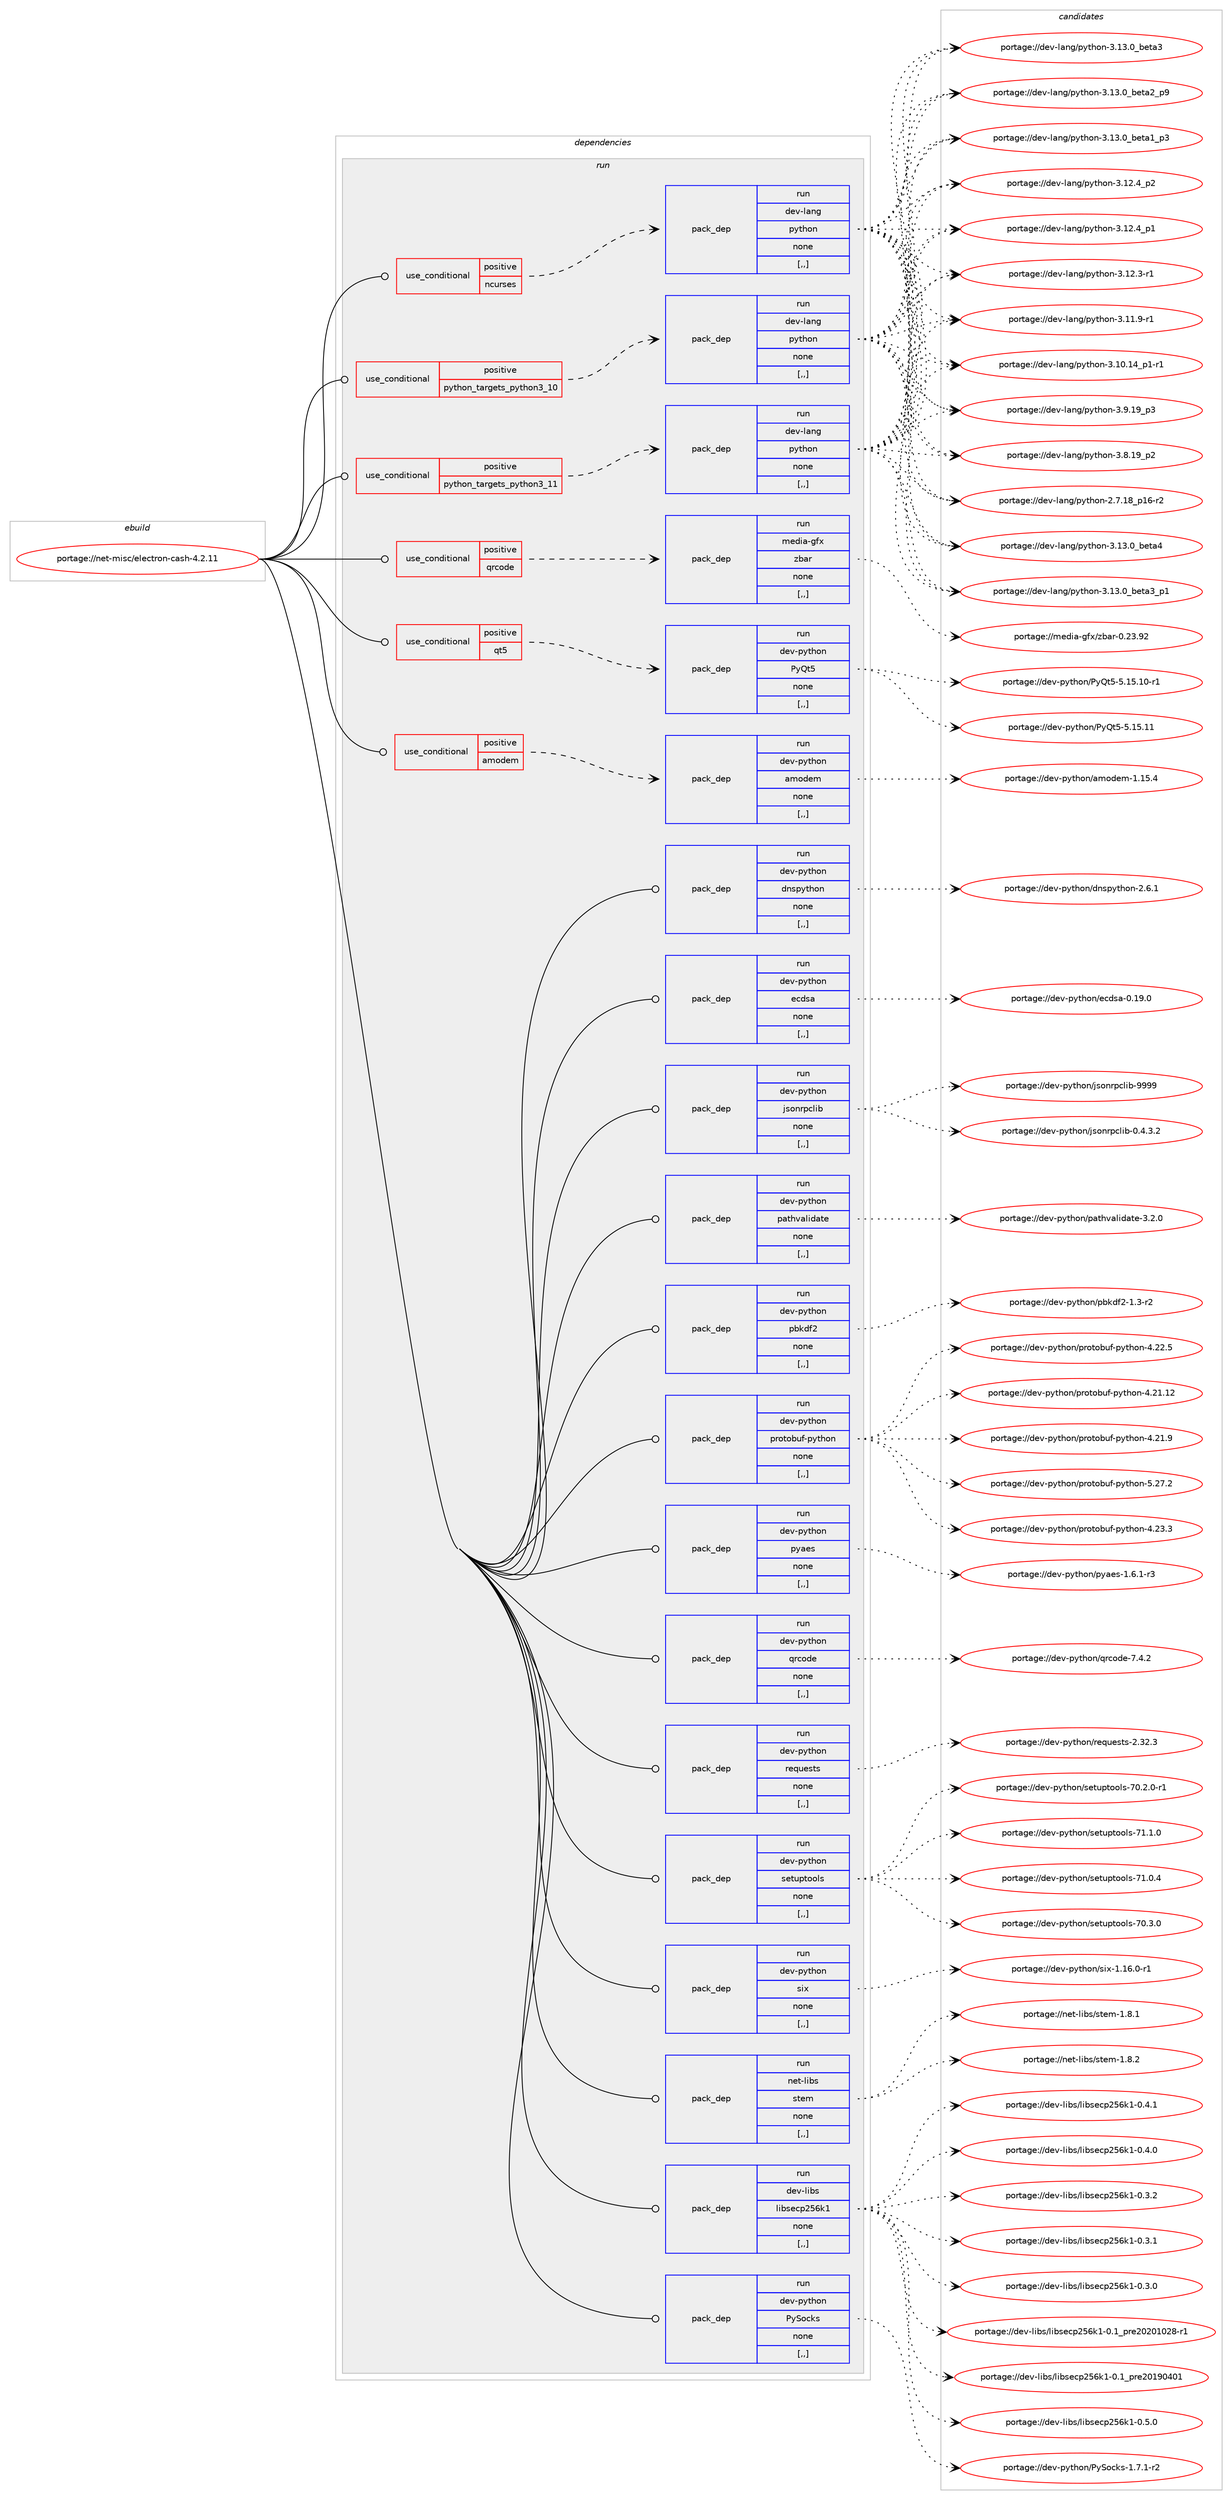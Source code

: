 digraph prolog {

# *************
# Graph options
# *************

newrank=true;
concentrate=true;
compound=true;
graph [rankdir=LR,fontname=Helvetica,fontsize=10,ranksep=1.5];#, ranksep=2.5, nodesep=0.2];
edge  [arrowhead=vee];
node  [fontname=Helvetica,fontsize=10];

# **********
# The ebuild
# **********

subgraph cluster_leftcol {
color=gray;
label=<<i>ebuild</i>>;
id [label="portage://net-misc/electron-cash-4.2.11", color=red, width=4, href="../net-misc/electron-cash-4.2.11.svg"];
}

# ****************
# The dependencies
# ****************

subgraph cluster_midcol {
color=gray;
label=<<i>dependencies</i>>;
subgraph cluster_compile {
fillcolor="#eeeeee";
style=filled;
label=<<i>compile</i>>;
}
subgraph cluster_compileandrun {
fillcolor="#eeeeee";
style=filled;
label=<<i>compile and run</i>>;
}
subgraph cluster_run {
fillcolor="#eeeeee";
style=filled;
label=<<i>run</i>>;
subgraph cond97257 {
dependency369635 [label=<<TABLE BORDER="0" CELLBORDER="1" CELLSPACING="0" CELLPADDING="4"><TR><TD ROWSPAN="3" CELLPADDING="10">use_conditional</TD></TR><TR><TD>positive</TD></TR><TR><TD>amodem</TD></TR></TABLE>>, shape=none, color=red];
subgraph pack269707 {
dependency369636 [label=<<TABLE BORDER="0" CELLBORDER="1" CELLSPACING="0" CELLPADDING="4" WIDTH="220"><TR><TD ROWSPAN="6" CELLPADDING="30">pack_dep</TD></TR><TR><TD WIDTH="110">run</TD></TR><TR><TD>dev-python</TD></TR><TR><TD>amodem</TD></TR><TR><TD>none</TD></TR><TR><TD>[,,]</TD></TR></TABLE>>, shape=none, color=blue];
}
dependency369635:e -> dependency369636:w [weight=20,style="dashed",arrowhead="vee"];
}
id:e -> dependency369635:w [weight=20,style="solid",arrowhead="odot"];
subgraph cond97258 {
dependency369637 [label=<<TABLE BORDER="0" CELLBORDER="1" CELLSPACING="0" CELLPADDING="4"><TR><TD ROWSPAN="3" CELLPADDING="10">use_conditional</TD></TR><TR><TD>positive</TD></TR><TR><TD>ncurses</TD></TR></TABLE>>, shape=none, color=red];
subgraph pack269708 {
dependency369638 [label=<<TABLE BORDER="0" CELLBORDER="1" CELLSPACING="0" CELLPADDING="4" WIDTH="220"><TR><TD ROWSPAN="6" CELLPADDING="30">pack_dep</TD></TR><TR><TD WIDTH="110">run</TD></TR><TR><TD>dev-lang</TD></TR><TR><TD>python</TD></TR><TR><TD>none</TD></TR><TR><TD>[,,]</TD></TR></TABLE>>, shape=none, color=blue];
}
dependency369637:e -> dependency369638:w [weight=20,style="dashed",arrowhead="vee"];
}
id:e -> dependency369637:w [weight=20,style="solid",arrowhead="odot"];
subgraph cond97259 {
dependency369639 [label=<<TABLE BORDER="0" CELLBORDER="1" CELLSPACING="0" CELLPADDING="4"><TR><TD ROWSPAN="3" CELLPADDING="10">use_conditional</TD></TR><TR><TD>positive</TD></TR><TR><TD>python_targets_python3_10</TD></TR></TABLE>>, shape=none, color=red];
subgraph pack269709 {
dependency369640 [label=<<TABLE BORDER="0" CELLBORDER="1" CELLSPACING="0" CELLPADDING="4" WIDTH="220"><TR><TD ROWSPAN="6" CELLPADDING="30">pack_dep</TD></TR><TR><TD WIDTH="110">run</TD></TR><TR><TD>dev-lang</TD></TR><TR><TD>python</TD></TR><TR><TD>none</TD></TR><TR><TD>[,,]</TD></TR></TABLE>>, shape=none, color=blue];
}
dependency369639:e -> dependency369640:w [weight=20,style="dashed",arrowhead="vee"];
}
id:e -> dependency369639:w [weight=20,style="solid",arrowhead="odot"];
subgraph cond97260 {
dependency369641 [label=<<TABLE BORDER="0" CELLBORDER="1" CELLSPACING="0" CELLPADDING="4"><TR><TD ROWSPAN="3" CELLPADDING="10">use_conditional</TD></TR><TR><TD>positive</TD></TR><TR><TD>python_targets_python3_11</TD></TR></TABLE>>, shape=none, color=red];
subgraph pack269710 {
dependency369642 [label=<<TABLE BORDER="0" CELLBORDER="1" CELLSPACING="0" CELLPADDING="4" WIDTH="220"><TR><TD ROWSPAN="6" CELLPADDING="30">pack_dep</TD></TR><TR><TD WIDTH="110">run</TD></TR><TR><TD>dev-lang</TD></TR><TR><TD>python</TD></TR><TR><TD>none</TD></TR><TR><TD>[,,]</TD></TR></TABLE>>, shape=none, color=blue];
}
dependency369641:e -> dependency369642:w [weight=20,style="dashed",arrowhead="vee"];
}
id:e -> dependency369641:w [weight=20,style="solid",arrowhead="odot"];
subgraph cond97261 {
dependency369643 [label=<<TABLE BORDER="0" CELLBORDER="1" CELLSPACING="0" CELLPADDING="4"><TR><TD ROWSPAN="3" CELLPADDING="10">use_conditional</TD></TR><TR><TD>positive</TD></TR><TR><TD>qrcode</TD></TR></TABLE>>, shape=none, color=red];
subgraph pack269711 {
dependency369644 [label=<<TABLE BORDER="0" CELLBORDER="1" CELLSPACING="0" CELLPADDING="4" WIDTH="220"><TR><TD ROWSPAN="6" CELLPADDING="30">pack_dep</TD></TR><TR><TD WIDTH="110">run</TD></TR><TR><TD>media-gfx</TD></TR><TR><TD>zbar</TD></TR><TR><TD>none</TD></TR><TR><TD>[,,]</TD></TR></TABLE>>, shape=none, color=blue];
}
dependency369643:e -> dependency369644:w [weight=20,style="dashed",arrowhead="vee"];
}
id:e -> dependency369643:w [weight=20,style="solid",arrowhead="odot"];
subgraph cond97262 {
dependency369645 [label=<<TABLE BORDER="0" CELLBORDER="1" CELLSPACING="0" CELLPADDING="4"><TR><TD ROWSPAN="3" CELLPADDING="10">use_conditional</TD></TR><TR><TD>positive</TD></TR><TR><TD>qt5</TD></TR></TABLE>>, shape=none, color=red];
subgraph pack269712 {
dependency369646 [label=<<TABLE BORDER="0" CELLBORDER="1" CELLSPACING="0" CELLPADDING="4" WIDTH="220"><TR><TD ROWSPAN="6" CELLPADDING="30">pack_dep</TD></TR><TR><TD WIDTH="110">run</TD></TR><TR><TD>dev-python</TD></TR><TR><TD>PyQt5</TD></TR><TR><TD>none</TD></TR><TR><TD>[,,]</TD></TR></TABLE>>, shape=none, color=blue];
}
dependency369645:e -> dependency369646:w [weight=20,style="dashed",arrowhead="vee"];
}
id:e -> dependency369645:w [weight=20,style="solid",arrowhead="odot"];
subgraph pack269713 {
dependency369647 [label=<<TABLE BORDER="0" CELLBORDER="1" CELLSPACING="0" CELLPADDING="4" WIDTH="220"><TR><TD ROWSPAN="6" CELLPADDING="30">pack_dep</TD></TR><TR><TD WIDTH="110">run</TD></TR><TR><TD>dev-libs</TD></TR><TR><TD>libsecp256k1</TD></TR><TR><TD>none</TD></TR><TR><TD>[,,]</TD></TR></TABLE>>, shape=none, color=blue];
}
id:e -> dependency369647:w [weight=20,style="solid",arrowhead="odot"];
subgraph pack269714 {
dependency369648 [label=<<TABLE BORDER="0" CELLBORDER="1" CELLSPACING="0" CELLPADDING="4" WIDTH="220"><TR><TD ROWSPAN="6" CELLPADDING="30">pack_dep</TD></TR><TR><TD WIDTH="110">run</TD></TR><TR><TD>dev-python</TD></TR><TR><TD>PySocks</TD></TR><TR><TD>none</TD></TR><TR><TD>[,,]</TD></TR></TABLE>>, shape=none, color=blue];
}
id:e -> dependency369648:w [weight=20,style="solid",arrowhead="odot"];
subgraph pack269715 {
dependency369649 [label=<<TABLE BORDER="0" CELLBORDER="1" CELLSPACING="0" CELLPADDING="4" WIDTH="220"><TR><TD ROWSPAN="6" CELLPADDING="30">pack_dep</TD></TR><TR><TD WIDTH="110">run</TD></TR><TR><TD>dev-python</TD></TR><TR><TD>dnspython</TD></TR><TR><TD>none</TD></TR><TR><TD>[,,]</TD></TR></TABLE>>, shape=none, color=blue];
}
id:e -> dependency369649:w [weight=20,style="solid",arrowhead="odot"];
subgraph pack269716 {
dependency369650 [label=<<TABLE BORDER="0" CELLBORDER="1" CELLSPACING="0" CELLPADDING="4" WIDTH="220"><TR><TD ROWSPAN="6" CELLPADDING="30">pack_dep</TD></TR><TR><TD WIDTH="110">run</TD></TR><TR><TD>dev-python</TD></TR><TR><TD>ecdsa</TD></TR><TR><TD>none</TD></TR><TR><TD>[,,]</TD></TR></TABLE>>, shape=none, color=blue];
}
id:e -> dependency369650:w [weight=20,style="solid",arrowhead="odot"];
subgraph pack269717 {
dependency369651 [label=<<TABLE BORDER="0" CELLBORDER="1" CELLSPACING="0" CELLPADDING="4" WIDTH="220"><TR><TD ROWSPAN="6" CELLPADDING="30">pack_dep</TD></TR><TR><TD WIDTH="110">run</TD></TR><TR><TD>dev-python</TD></TR><TR><TD>jsonrpclib</TD></TR><TR><TD>none</TD></TR><TR><TD>[,,]</TD></TR></TABLE>>, shape=none, color=blue];
}
id:e -> dependency369651:w [weight=20,style="solid",arrowhead="odot"];
subgraph pack269718 {
dependency369652 [label=<<TABLE BORDER="0" CELLBORDER="1" CELLSPACING="0" CELLPADDING="4" WIDTH="220"><TR><TD ROWSPAN="6" CELLPADDING="30">pack_dep</TD></TR><TR><TD WIDTH="110">run</TD></TR><TR><TD>dev-python</TD></TR><TR><TD>pathvalidate</TD></TR><TR><TD>none</TD></TR><TR><TD>[,,]</TD></TR></TABLE>>, shape=none, color=blue];
}
id:e -> dependency369652:w [weight=20,style="solid",arrowhead="odot"];
subgraph pack269719 {
dependency369653 [label=<<TABLE BORDER="0" CELLBORDER="1" CELLSPACING="0" CELLPADDING="4" WIDTH="220"><TR><TD ROWSPAN="6" CELLPADDING="30">pack_dep</TD></TR><TR><TD WIDTH="110">run</TD></TR><TR><TD>dev-python</TD></TR><TR><TD>pbkdf2</TD></TR><TR><TD>none</TD></TR><TR><TD>[,,]</TD></TR></TABLE>>, shape=none, color=blue];
}
id:e -> dependency369653:w [weight=20,style="solid",arrowhead="odot"];
subgraph pack269720 {
dependency369654 [label=<<TABLE BORDER="0" CELLBORDER="1" CELLSPACING="0" CELLPADDING="4" WIDTH="220"><TR><TD ROWSPAN="6" CELLPADDING="30">pack_dep</TD></TR><TR><TD WIDTH="110">run</TD></TR><TR><TD>dev-python</TD></TR><TR><TD>protobuf-python</TD></TR><TR><TD>none</TD></TR><TR><TD>[,,]</TD></TR></TABLE>>, shape=none, color=blue];
}
id:e -> dependency369654:w [weight=20,style="solid",arrowhead="odot"];
subgraph pack269721 {
dependency369655 [label=<<TABLE BORDER="0" CELLBORDER="1" CELLSPACING="0" CELLPADDING="4" WIDTH="220"><TR><TD ROWSPAN="6" CELLPADDING="30">pack_dep</TD></TR><TR><TD WIDTH="110">run</TD></TR><TR><TD>dev-python</TD></TR><TR><TD>pyaes</TD></TR><TR><TD>none</TD></TR><TR><TD>[,,]</TD></TR></TABLE>>, shape=none, color=blue];
}
id:e -> dependency369655:w [weight=20,style="solid",arrowhead="odot"];
subgraph pack269722 {
dependency369656 [label=<<TABLE BORDER="0" CELLBORDER="1" CELLSPACING="0" CELLPADDING="4" WIDTH="220"><TR><TD ROWSPAN="6" CELLPADDING="30">pack_dep</TD></TR><TR><TD WIDTH="110">run</TD></TR><TR><TD>dev-python</TD></TR><TR><TD>qrcode</TD></TR><TR><TD>none</TD></TR><TR><TD>[,,]</TD></TR></TABLE>>, shape=none, color=blue];
}
id:e -> dependency369656:w [weight=20,style="solid",arrowhead="odot"];
subgraph pack269723 {
dependency369657 [label=<<TABLE BORDER="0" CELLBORDER="1" CELLSPACING="0" CELLPADDING="4" WIDTH="220"><TR><TD ROWSPAN="6" CELLPADDING="30">pack_dep</TD></TR><TR><TD WIDTH="110">run</TD></TR><TR><TD>dev-python</TD></TR><TR><TD>requests</TD></TR><TR><TD>none</TD></TR><TR><TD>[,,]</TD></TR></TABLE>>, shape=none, color=blue];
}
id:e -> dependency369657:w [weight=20,style="solid",arrowhead="odot"];
subgraph pack269724 {
dependency369658 [label=<<TABLE BORDER="0" CELLBORDER="1" CELLSPACING="0" CELLPADDING="4" WIDTH="220"><TR><TD ROWSPAN="6" CELLPADDING="30">pack_dep</TD></TR><TR><TD WIDTH="110">run</TD></TR><TR><TD>dev-python</TD></TR><TR><TD>setuptools</TD></TR><TR><TD>none</TD></TR><TR><TD>[,,]</TD></TR></TABLE>>, shape=none, color=blue];
}
id:e -> dependency369658:w [weight=20,style="solid",arrowhead="odot"];
subgraph pack269725 {
dependency369659 [label=<<TABLE BORDER="0" CELLBORDER="1" CELLSPACING="0" CELLPADDING="4" WIDTH="220"><TR><TD ROWSPAN="6" CELLPADDING="30">pack_dep</TD></TR><TR><TD WIDTH="110">run</TD></TR><TR><TD>dev-python</TD></TR><TR><TD>six</TD></TR><TR><TD>none</TD></TR><TR><TD>[,,]</TD></TR></TABLE>>, shape=none, color=blue];
}
id:e -> dependency369659:w [weight=20,style="solid",arrowhead="odot"];
subgraph pack269726 {
dependency369660 [label=<<TABLE BORDER="0" CELLBORDER="1" CELLSPACING="0" CELLPADDING="4" WIDTH="220"><TR><TD ROWSPAN="6" CELLPADDING="30">pack_dep</TD></TR><TR><TD WIDTH="110">run</TD></TR><TR><TD>net-libs</TD></TR><TR><TD>stem</TD></TR><TR><TD>none</TD></TR><TR><TD>[,,]</TD></TR></TABLE>>, shape=none, color=blue];
}
id:e -> dependency369660:w [weight=20,style="solid",arrowhead="odot"];
}
}

# **************
# The candidates
# **************

subgraph cluster_choices {
rank=same;
color=gray;
label=<<i>candidates</i>>;

subgraph choice269707 {
color=black;
nodesep=1;
choice10010111845112121116104111110479710911110010110945494649534652 [label="portage://dev-python/amodem-1.15.4", color=red, width=4,href="../dev-python/amodem-1.15.4.svg"];
dependency369636:e -> choice10010111845112121116104111110479710911110010110945494649534652:w [style=dotted,weight="100"];
}
subgraph choice269708 {
color=black;
nodesep=1;
choice1001011184510897110103471121211161041111104551464951464895981011169752 [label="portage://dev-lang/python-3.13.0_beta4", color=red, width=4,href="../dev-lang/python-3.13.0_beta4.svg"];
choice10010111845108971101034711212111610411111045514649514648959810111697519511249 [label="portage://dev-lang/python-3.13.0_beta3_p1", color=red, width=4,href="../dev-lang/python-3.13.0_beta3_p1.svg"];
choice1001011184510897110103471121211161041111104551464951464895981011169751 [label="portage://dev-lang/python-3.13.0_beta3", color=red, width=4,href="../dev-lang/python-3.13.0_beta3.svg"];
choice10010111845108971101034711212111610411111045514649514648959810111697509511257 [label="portage://dev-lang/python-3.13.0_beta2_p9", color=red, width=4,href="../dev-lang/python-3.13.0_beta2_p9.svg"];
choice10010111845108971101034711212111610411111045514649514648959810111697499511251 [label="portage://dev-lang/python-3.13.0_beta1_p3", color=red, width=4,href="../dev-lang/python-3.13.0_beta1_p3.svg"];
choice100101118451089711010347112121116104111110455146495046529511250 [label="portage://dev-lang/python-3.12.4_p2", color=red, width=4,href="../dev-lang/python-3.12.4_p2.svg"];
choice100101118451089711010347112121116104111110455146495046529511249 [label="portage://dev-lang/python-3.12.4_p1", color=red, width=4,href="../dev-lang/python-3.12.4_p1.svg"];
choice100101118451089711010347112121116104111110455146495046514511449 [label="portage://dev-lang/python-3.12.3-r1", color=red, width=4,href="../dev-lang/python-3.12.3-r1.svg"];
choice100101118451089711010347112121116104111110455146494946574511449 [label="portage://dev-lang/python-3.11.9-r1", color=red, width=4,href="../dev-lang/python-3.11.9-r1.svg"];
choice100101118451089711010347112121116104111110455146494846495295112494511449 [label="portage://dev-lang/python-3.10.14_p1-r1", color=red, width=4,href="../dev-lang/python-3.10.14_p1-r1.svg"];
choice100101118451089711010347112121116104111110455146574649579511251 [label="portage://dev-lang/python-3.9.19_p3", color=red, width=4,href="../dev-lang/python-3.9.19_p3.svg"];
choice100101118451089711010347112121116104111110455146564649579511250 [label="portage://dev-lang/python-3.8.19_p2", color=red, width=4,href="../dev-lang/python-3.8.19_p2.svg"];
choice100101118451089711010347112121116104111110455046554649569511249544511450 [label="portage://dev-lang/python-2.7.18_p16-r2", color=red, width=4,href="../dev-lang/python-2.7.18_p16-r2.svg"];
dependency369638:e -> choice1001011184510897110103471121211161041111104551464951464895981011169752:w [style=dotted,weight="100"];
dependency369638:e -> choice10010111845108971101034711212111610411111045514649514648959810111697519511249:w [style=dotted,weight="100"];
dependency369638:e -> choice1001011184510897110103471121211161041111104551464951464895981011169751:w [style=dotted,weight="100"];
dependency369638:e -> choice10010111845108971101034711212111610411111045514649514648959810111697509511257:w [style=dotted,weight="100"];
dependency369638:e -> choice10010111845108971101034711212111610411111045514649514648959810111697499511251:w [style=dotted,weight="100"];
dependency369638:e -> choice100101118451089711010347112121116104111110455146495046529511250:w [style=dotted,weight="100"];
dependency369638:e -> choice100101118451089711010347112121116104111110455146495046529511249:w [style=dotted,weight="100"];
dependency369638:e -> choice100101118451089711010347112121116104111110455146495046514511449:w [style=dotted,weight="100"];
dependency369638:e -> choice100101118451089711010347112121116104111110455146494946574511449:w [style=dotted,weight="100"];
dependency369638:e -> choice100101118451089711010347112121116104111110455146494846495295112494511449:w [style=dotted,weight="100"];
dependency369638:e -> choice100101118451089711010347112121116104111110455146574649579511251:w [style=dotted,weight="100"];
dependency369638:e -> choice100101118451089711010347112121116104111110455146564649579511250:w [style=dotted,weight="100"];
dependency369638:e -> choice100101118451089711010347112121116104111110455046554649569511249544511450:w [style=dotted,weight="100"];
}
subgraph choice269709 {
color=black;
nodesep=1;
choice1001011184510897110103471121211161041111104551464951464895981011169752 [label="portage://dev-lang/python-3.13.0_beta4", color=red, width=4,href="../dev-lang/python-3.13.0_beta4.svg"];
choice10010111845108971101034711212111610411111045514649514648959810111697519511249 [label="portage://dev-lang/python-3.13.0_beta3_p1", color=red, width=4,href="../dev-lang/python-3.13.0_beta3_p1.svg"];
choice1001011184510897110103471121211161041111104551464951464895981011169751 [label="portage://dev-lang/python-3.13.0_beta3", color=red, width=4,href="../dev-lang/python-3.13.0_beta3.svg"];
choice10010111845108971101034711212111610411111045514649514648959810111697509511257 [label="portage://dev-lang/python-3.13.0_beta2_p9", color=red, width=4,href="../dev-lang/python-3.13.0_beta2_p9.svg"];
choice10010111845108971101034711212111610411111045514649514648959810111697499511251 [label="portage://dev-lang/python-3.13.0_beta1_p3", color=red, width=4,href="../dev-lang/python-3.13.0_beta1_p3.svg"];
choice100101118451089711010347112121116104111110455146495046529511250 [label="portage://dev-lang/python-3.12.4_p2", color=red, width=4,href="../dev-lang/python-3.12.4_p2.svg"];
choice100101118451089711010347112121116104111110455146495046529511249 [label="portage://dev-lang/python-3.12.4_p1", color=red, width=4,href="../dev-lang/python-3.12.4_p1.svg"];
choice100101118451089711010347112121116104111110455146495046514511449 [label="portage://dev-lang/python-3.12.3-r1", color=red, width=4,href="../dev-lang/python-3.12.3-r1.svg"];
choice100101118451089711010347112121116104111110455146494946574511449 [label="portage://dev-lang/python-3.11.9-r1", color=red, width=4,href="../dev-lang/python-3.11.9-r1.svg"];
choice100101118451089711010347112121116104111110455146494846495295112494511449 [label="portage://dev-lang/python-3.10.14_p1-r1", color=red, width=4,href="../dev-lang/python-3.10.14_p1-r1.svg"];
choice100101118451089711010347112121116104111110455146574649579511251 [label="portage://dev-lang/python-3.9.19_p3", color=red, width=4,href="../dev-lang/python-3.9.19_p3.svg"];
choice100101118451089711010347112121116104111110455146564649579511250 [label="portage://dev-lang/python-3.8.19_p2", color=red, width=4,href="../dev-lang/python-3.8.19_p2.svg"];
choice100101118451089711010347112121116104111110455046554649569511249544511450 [label="portage://dev-lang/python-2.7.18_p16-r2", color=red, width=4,href="../dev-lang/python-2.7.18_p16-r2.svg"];
dependency369640:e -> choice1001011184510897110103471121211161041111104551464951464895981011169752:w [style=dotted,weight="100"];
dependency369640:e -> choice10010111845108971101034711212111610411111045514649514648959810111697519511249:w [style=dotted,weight="100"];
dependency369640:e -> choice1001011184510897110103471121211161041111104551464951464895981011169751:w [style=dotted,weight="100"];
dependency369640:e -> choice10010111845108971101034711212111610411111045514649514648959810111697509511257:w [style=dotted,weight="100"];
dependency369640:e -> choice10010111845108971101034711212111610411111045514649514648959810111697499511251:w [style=dotted,weight="100"];
dependency369640:e -> choice100101118451089711010347112121116104111110455146495046529511250:w [style=dotted,weight="100"];
dependency369640:e -> choice100101118451089711010347112121116104111110455146495046529511249:w [style=dotted,weight="100"];
dependency369640:e -> choice100101118451089711010347112121116104111110455146495046514511449:w [style=dotted,weight="100"];
dependency369640:e -> choice100101118451089711010347112121116104111110455146494946574511449:w [style=dotted,weight="100"];
dependency369640:e -> choice100101118451089711010347112121116104111110455146494846495295112494511449:w [style=dotted,weight="100"];
dependency369640:e -> choice100101118451089711010347112121116104111110455146574649579511251:w [style=dotted,weight="100"];
dependency369640:e -> choice100101118451089711010347112121116104111110455146564649579511250:w [style=dotted,weight="100"];
dependency369640:e -> choice100101118451089711010347112121116104111110455046554649569511249544511450:w [style=dotted,weight="100"];
}
subgraph choice269710 {
color=black;
nodesep=1;
choice1001011184510897110103471121211161041111104551464951464895981011169752 [label="portage://dev-lang/python-3.13.0_beta4", color=red, width=4,href="../dev-lang/python-3.13.0_beta4.svg"];
choice10010111845108971101034711212111610411111045514649514648959810111697519511249 [label="portage://dev-lang/python-3.13.0_beta3_p1", color=red, width=4,href="../dev-lang/python-3.13.0_beta3_p1.svg"];
choice1001011184510897110103471121211161041111104551464951464895981011169751 [label="portage://dev-lang/python-3.13.0_beta3", color=red, width=4,href="../dev-lang/python-3.13.0_beta3.svg"];
choice10010111845108971101034711212111610411111045514649514648959810111697509511257 [label="portage://dev-lang/python-3.13.0_beta2_p9", color=red, width=4,href="../dev-lang/python-3.13.0_beta2_p9.svg"];
choice10010111845108971101034711212111610411111045514649514648959810111697499511251 [label="portage://dev-lang/python-3.13.0_beta1_p3", color=red, width=4,href="../dev-lang/python-3.13.0_beta1_p3.svg"];
choice100101118451089711010347112121116104111110455146495046529511250 [label="portage://dev-lang/python-3.12.4_p2", color=red, width=4,href="../dev-lang/python-3.12.4_p2.svg"];
choice100101118451089711010347112121116104111110455146495046529511249 [label="portage://dev-lang/python-3.12.4_p1", color=red, width=4,href="../dev-lang/python-3.12.4_p1.svg"];
choice100101118451089711010347112121116104111110455146495046514511449 [label="portage://dev-lang/python-3.12.3-r1", color=red, width=4,href="../dev-lang/python-3.12.3-r1.svg"];
choice100101118451089711010347112121116104111110455146494946574511449 [label="portage://dev-lang/python-3.11.9-r1", color=red, width=4,href="../dev-lang/python-3.11.9-r1.svg"];
choice100101118451089711010347112121116104111110455146494846495295112494511449 [label="portage://dev-lang/python-3.10.14_p1-r1", color=red, width=4,href="../dev-lang/python-3.10.14_p1-r1.svg"];
choice100101118451089711010347112121116104111110455146574649579511251 [label="portage://dev-lang/python-3.9.19_p3", color=red, width=4,href="../dev-lang/python-3.9.19_p3.svg"];
choice100101118451089711010347112121116104111110455146564649579511250 [label="portage://dev-lang/python-3.8.19_p2", color=red, width=4,href="../dev-lang/python-3.8.19_p2.svg"];
choice100101118451089711010347112121116104111110455046554649569511249544511450 [label="portage://dev-lang/python-2.7.18_p16-r2", color=red, width=4,href="../dev-lang/python-2.7.18_p16-r2.svg"];
dependency369642:e -> choice1001011184510897110103471121211161041111104551464951464895981011169752:w [style=dotted,weight="100"];
dependency369642:e -> choice10010111845108971101034711212111610411111045514649514648959810111697519511249:w [style=dotted,weight="100"];
dependency369642:e -> choice1001011184510897110103471121211161041111104551464951464895981011169751:w [style=dotted,weight="100"];
dependency369642:e -> choice10010111845108971101034711212111610411111045514649514648959810111697509511257:w [style=dotted,weight="100"];
dependency369642:e -> choice10010111845108971101034711212111610411111045514649514648959810111697499511251:w [style=dotted,weight="100"];
dependency369642:e -> choice100101118451089711010347112121116104111110455146495046529511250:w [style=dotted,weight="100"];
dependency369642:e -> choice100101118451089711010347112121116104111110455146495046529511249:w [style=dotted,weight="100"];
dependency369642:e -> choice100101118451089711010347112121116104111110455146495046514511449:w [style=dotted,weight="100"];
dependency369642:e -> choice100101118451089711010347112121116104111110455146494946574511449:w [style=dotted,weight="100"];
dependency369642:e -> choice100101118451089711010347112121116104111110455146494846495295112494511449:w [style=dotted,weight="100"];
dependency369642:e -> choice100101118451089711010347112121116104111110455146574649579511251:w [style=dotted,weight="100"];
dependency369642:e -> choice100101118451089711010347112121116104111110455146564649579511250:w [style=dotted,weight="100"];
dependency369642:e -> choice100101118451089711010347112121116104111110455046554649569511249544511450:w [style=dotted,weight="100"];
}
subgraph choice269711 {
color=black;
nodesep=1;
choice10910110010597451031021204712298971144548465051465750 [label="portage://media-gfx/zbar-0.23.92", color=red, width=4,href="../media-gfx/zbar-0.23.92.svg"];
dependency369644:e -> choice10910110010597451031021204712298971144548465051465750:w [style=dotted,weight="100"];
}
subgraph choice269712 {
color=black;
nodesep=1;
choice10010111845112121116104111110478012181116534553464953464949 [label="portage://dev-python/PyQt5-5.15.11", color=red, width=4,href="../dev-python/PyQt5-5.15.11.svg"];
choice100101118451121211161041111104780121811165345534649534649484511449 [label="portage://dev-python/PyQt5-5.15.10-r1", color=red, width=4,href="../dev-python/PyQt5-5.15.10-r1.svg"];
dependency369646:e -> choice10010111845112121116104111110478012181116534553464953464949:w [style=dotted,weight="100"];
dependency369646:e -> choice100101118451121211161041111104780121811165345534649534649484511449:w [style=dotted,weight="100"];
}
subgraph choice269713 {
color=black;
nodesep=1;
choice100101118451081059811547108105981151019911250535410749454846534648 [label="portage://dev-libs/libsecp256k1-0.5.0", color=red, width=4,href="../dev-libs/libsecp256k1-0.5.0.svg"];
choice100101118451081059811547108105981151019911250535410749454846524649 [label="portage://dev-libs/libsecp256k1-0.4.1", color=red, width=4,href="../dev-libs/libsecp256k1-0.4.1.svg"];
choice100101118451081059811547108105981151019911250535410749454846524648 [label="portage://dev-libs/libsecp256k1-0.4.0", color=red, width=4,href="../dev-libs/libsecp256k1-0.4.0.svg"];
choice100101118451081059811547108105981151019911250535410749454846514650 [label="portage://dev-libs/libsecp256k1-0.3.2", color=red, width=4,href="../dev-libs/libsecp256k1-0.3.2.svg"];
choice100101118451081059811547108105981151019911250535410749454846514649 [label="portage://dev-libs/libsecp256k1-0.3.1", color=red, width=4,href="../dev-libs/libsecp256k1-0.3.1.svg"];
choice100101118451081059811547108105981151019911250535410749454846514648 [label="portage://dev-libs/libsecp256k1-0.3.0", color=red, width=4,href="../dev-libs/libsecp256k1-0.3.0.svg"];
choice100101118451081059811547108105981151019911250535410749454846499511211410150485048494850564511449 [label="portage://dev-libs/libsecp256k1-0.1_pre20201028-r1", color=red, width=4,href="../dev-libs/libsecp256k1-0.1_pre20201028-r1.svg"];
choice10010111845108105981154710810598115101991125053541074945484649951121141015048495748524849 [label="portage://dev-libs/libsecp256k1-0.1_pre20190401", color=red, width=4,href="../dev-libs/libsecp256k1-0.1_pre20190401.svg"];
dependency369647:e -> choice100101118451081059811547108105981151019911250535410749454846534648:w [style=dotted,weight="100"];
dependency369647:e -> choice100101118451081059811547108105981151019911250535410749454846524649:w [style=dotted,weight="100"];
dependency369647:e -> choice100101118451081059811547108105981151019911250535410749454846524648:w [style=dotted,weight="100"];
dependency369647:e -> choice100101118451081059811547108105981151019911250535410749454846514650:w [style=dotted,weight="100"];
dependency369647:e -> choice100101118451081059811547108105981151019911250535410749454846514649:w [style=dotted,weight="100"];
dependency369647:e -> choice100101118451081059811547108105981151019911250535410749454846514648:w [style=dotted,weight="100"];
dependency369647:e -> choice100101118451081059811547108105981151019911250535410749454846499511211410150485048494850564511449:w [style=dotted,weight="100"];
dependency369647:e -> choice10010111845108105981154710810598115101991125053541074945484649951121141015048495748524849:w [style=dotted,weight="100"];
}
subgraph choice269714 {
color=black;
nodesep=1;
choice10010111845112121116104111110478012183111991071154549465546494511450 [label="portage://dev-python/PySocks-1.7.1-r2", color=red, width=4,href="../dev-python/PySocks-1.7.1-r2.svg"];
dependency369648:e -> choice10010111845112121116104111110478012183111991071154549465546494511450:w [style=dotted,weight="100"];
}
subgraph choice269715 {
color=black;
nodesep=1;
choice1001011184511212111610411111047100110115112121116104111110455046544649 [label="portage://dev-python/dnspython-2.6.1", color=red, width=4,href="../dev-python/dnspython-2.6.1.svg"];
dependency369649:e -> choice1001011184511212111610411111047100110115112121116104111110455046544649:w [style=dotted,weight="100"];
}
subgraph choice269716 {
color=black;
nodesep=1;
choice1001011184511212111610411111047101991001159745484649574648 [label="portage://dev-python/ecdsa-0.19.0", color=red, width=4,href="../dev-python/ecdsa-0.19.0.svg"];
dependency369650:e -> choice1001011184511212111610411111047101991001159745484649574648:w [style=dotted,weight="100"];
}
subgraph choice269717 {
color=black;
nodesep=1;
choice100101118451121211161041111104710611511111011411299108105984557575757 [label="portage://dev-python/jsonrpclib-9999", color=red, width=4,href="../dev-python/jsonrpclib-9999.svg"];
choice100101118451121211161041111104710611511111011411299108105984548465246514650 [label="portage://dev-python/jsonrpclib-0.4.3.2", color=red, width=4,href="../dev-python/jsonrpclib-0.4.3.2.svg"];
dependency369651:e -> choice100101118451121211161041111104710611511111011411299108105984557575757:w [style=dotted,weight="100"];
dependency369651:e -> choice100101118451121211161041111104710611511111011411299108105984548465246514650:w [style=dotted,weight="100"];
}
subgraph choice269718 {
color=black;
nodesep=1;
choice1001011184511212111610411111047112971161041189710810510097116101455146504648 [label="portage://dev-python/pathvalidate-3.2.0", color=red, width=4,href="../dev-python/pathvalidate-3.2.0.svg"];
dependency369652:e -> choice1001011184511212111610411111047112971161041189710810510097116101455146504648:w [style=dotted,weight="100"];
}
subgraph choice269719 {
color=black;
nodesep=1;
choice10010111845112121116104111110471129810710010250454946514511450 [label="portage://dev-python/pbkdf2-1.3-r2", color=red, width=4,href="../dev-python/pbkdf2-1.3-r2.svg"];
dependency369653:e -> choice10010111845112121116104111110471129810710010250454946514511450:w [style=dotted,weight="100"];
}
subgraph choice269720 {
color=black;
nodesep=1;
choice1001011184511212111610411111047112114111116111981171024511212111610411111045534650554650 [label="portage://dev-python/protobuf-python-5.27.2", color=red, width=4,href="../dev-python/protobuf-python-5.27.2.svg"];
choice1001011184511212111610411111047112114111116111981171024511212111610411111045524650514651 [label="portage://dev-python/protobuf-python-4.23.3", color=red, width=4,href="../dev-python/protobuf-python-4.23.3.svg"];
choice1001011184511212111610411111047112114111116111981171024511212111610411111045524650504653 [label="portage://dev-python/protobuf-python-4.22.5", color=red, width=4,href="../dev-python/protobuf-python-4.22.5.svg"];
choice100101118451121211161041111104711211411111611198117102451121211161041111104552465049464950 [label="portage://dev-python/protobuf-python-4.21.12", color=red, width=4,href="../dev-python/protobuf-python-4.21.12.svg"];
choice1001011184511212111610411111047112114111116111981171024511212111610411111045524650494657 [label="portage://dev-python/protobuf-python-4.21.9", color=red, width=4,href="../dev-python/protobuf-python-4.21.9.svg"];
dependency369654:e -> choice1001011184511212111610411111047112114111116111981171024511212111610411111045534650554650:w [style=dotted,weight="100"];
dependency369654:e -> choice1001011184511212111610411111047112114111116111981171024511212111610411111045524650514651:w [style=dotted,weight="100"];
dependency369654:e -> choice1001011184511212111610411111047112114111116111981171024511212111610411111045524650504653:w [style=dotted,weight="100"];
dependency369654:e -> choice100101118451121211161041111104711211411111611198117102451121211161041111104552465049464950:w [style=dotted,weight="100"];
dependency369654:e -> choice1001011184511212111610411111047112114111116111981171024511212111610411111045524650494657:w [style=dotted,weight="100"];
}
subgraph choice269721 {
color=black;
nodesep=1;
choice1001011184511212111610411111047112121971011154549465446494511451 [label="portage://dev-python/pyaes-1.6.1-r3", color=red, width=4,href="../dev-python/pyaes-1.6.1-r3.svg"];
dependency369655:e -> choice1001011184511212111610411111047112121971011154549465446494511451:w [style=dotted,weight="100"];
}
subgraph choice269722 {
color=black;
nodesep=1;
choice100101118451121211161041111104711311499111100101455546524650 [label="portage://dev-python/qrcode-7.4.2", color=red, width=4,href="../dev-python/qrcode-7.4.2.svg"];
dependency369656:e -> choice100101118451121211161041111104711311499111100101455546524650:w [style=dotted,weight="100"];
}
subgraph choice269723 {
color=black;
nodesep=1;
choice100101118451121211161041111104711410111311710111511611545504651504651 [label="portage://dev-python/requests-2.32.3", color=red, width=4,href="../dev-python/requests-2.32.3.svg"];
dependency369657:e -> choice100101118451121211161041111104711410111311710111511611545504651504651:w [style=dotted,weight="100"];
}
subgraph choice269724 {
color=black;
nodesep=1;
choice100101118451121211161041111104711510111611711211611111110811545554946494648 [label="portage://dev-python/setuptools-71.1.0", color=red, width=4,href="../dev-python/setuptools-71.1.0.svg"];
choice100101118451121211161041111104711510111611711211611111110811545554946484652 [label="portage://dev-python/setuptools-71.0.4", color=red, width=4,href="../dev-python/setuptools-71.0.4.svg"];
choice100101118451121211161041111104711510111611711211611111110811545554846514648 [label="portage://dev-python/setuptools-70.3.0", color=red, width=4,href="../dev-python/setuptools-70.3.0.svg"];
choice1001011184511212111610411111047115101116117112116111111108115455548465046484511449 [label="portage://dev-python/setuptools-70.2.0-r1", color=red, width=4,href="../dev-python/setuptools-70.2.0-r1.svg"];
dependency369658:e -> choice100101118451121211161041111104711510111611711211611111110811545554946494648:w [style=dotted,weight="100"];
dependency369658:e -> choice100101118451121211161041111104711510111611711211611111110811545554946484652:w [style=dotted,weight="100"];
dependency369658:e -> choice100101118451121211161041111104711510111611711211611111110811545554846514648:w [style=dotted,weight="100"];
dependency369658:e -> choice1001011184511212111610411111047115101116117112116111111108115455548465046484511449:w [style=dotted,weight="100"];
}
subgraph choice269725 {
color=black;
nodesep=1;
choice1001011184511212111610411111047115105120454946495446484511449 [label="portage://dev-python/six-1.16.0-r1", color=red, width=4,href="../dev-python/six-1.16.0-r1.svg"];
dependency369659:e -> choice1001011184511212111610411111047115105120454946495446484511449:w [style=dotted,weight="100"];
}
subgraph choice269726 {
color=black;
nodesep=1;
choice110101116451081059811547115116101109454946564650 [label="portage://net-libs/stem-1.8.2", color=red, width=4,href="../net-libs/stem-1.8.2.svg"];
choice110101116451081059811547115116101109454946564649 [label="portage://net-libs/stem-1.8.1", color=red, width=4,href="../net-libs/stem-1.8.1.svg"];
dependency369660:e -> choice110101116451081059811547115116101109454946564650:w [style=dotted,weight="100"];
dependency369660:e -> choice110101116451081059811547115116101109454946564649:w [style=dotted,weight="100"];
}
}

}
